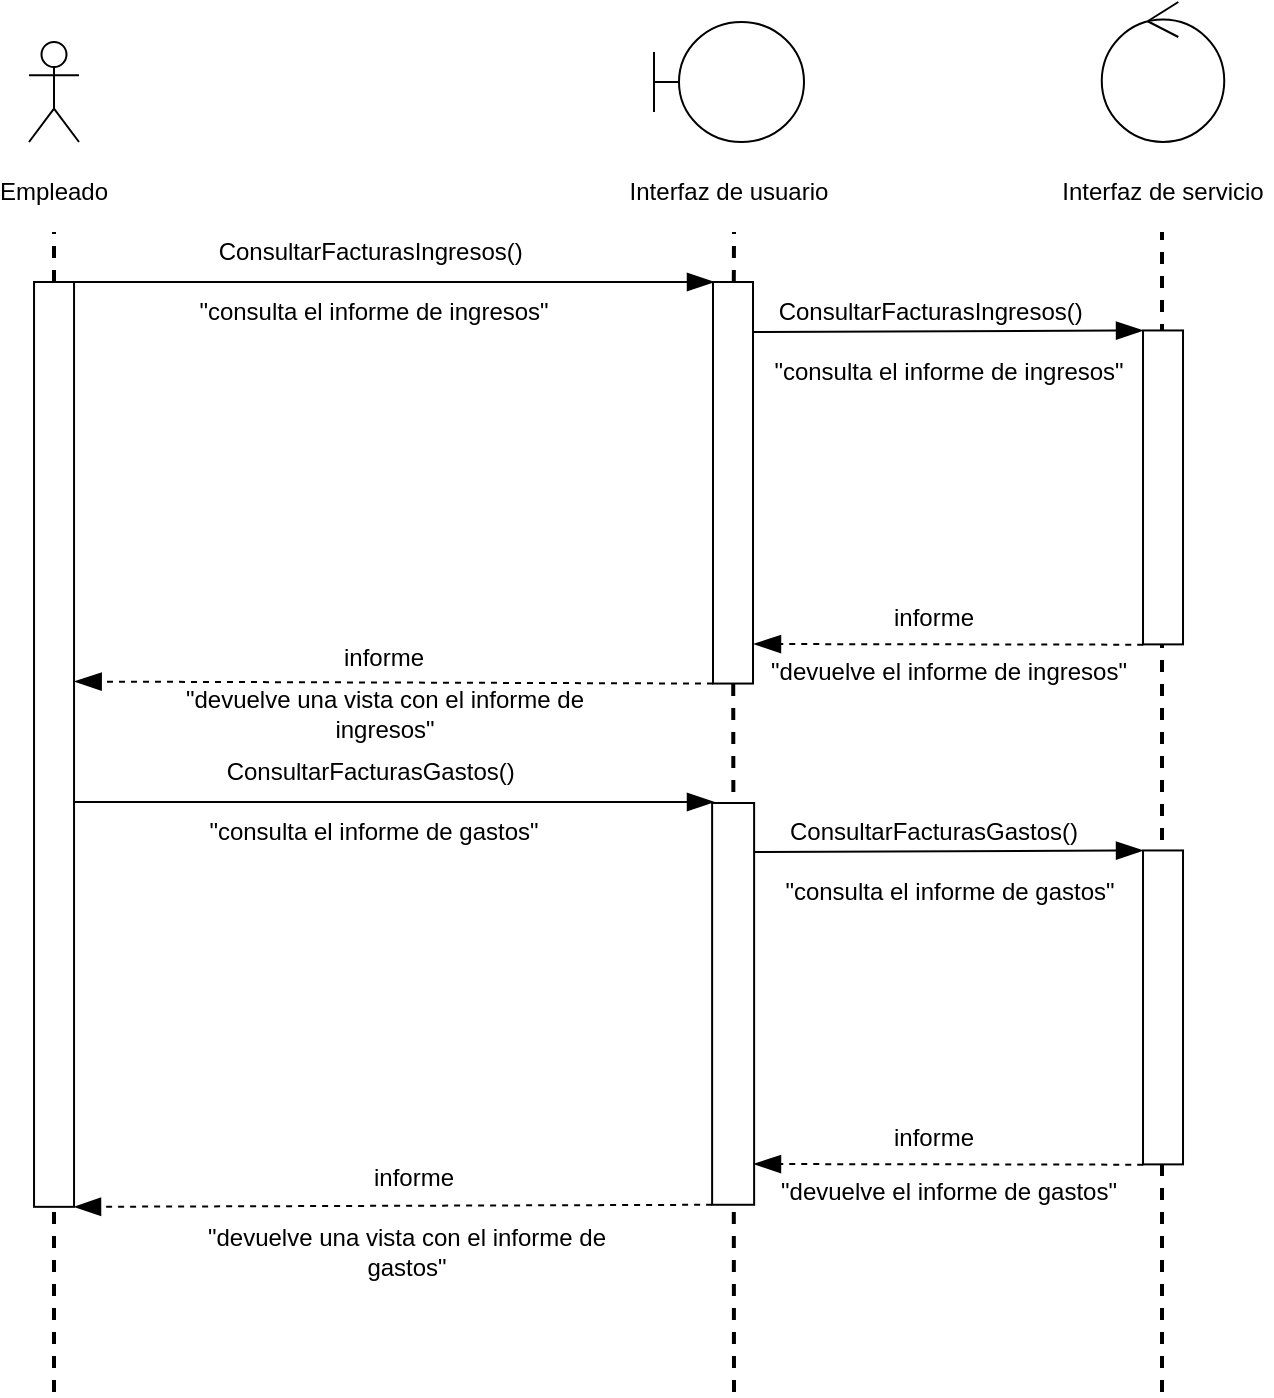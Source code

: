 <mxfile version="14.2.7" type="device"><diagram id="1qmKBlpoXgrcxfvQ_u8o" name="Page-1"><mxGraphModel dx="1822" dy="763" grid="0" gridSize="10" guides="1" tooltips="1" connect="1" arrows="1" fold="1" page="0" pageScale="1" pageWidth="827" pageHeight="1169" math="0" shadow="0"><root><mxCell id="0"/><mxCell id="1" parent="0"/><mxCell id="NJAteWP8aEL5vuaCSPf6-16" value="" style="group" parent="1" vertex="1" connectable="0"><mxGeometry x="440" y="25" width="109" height="105" as="geometry"/></mxCell><mxCell id="NJAteWP8aEL5vuaCSPf6-3" value="" style="ellipse;shape=umlControl;whiteSpace=wrap;html=1;" parent="NJAteWP8aEL5vuaCSPf6-16" vertex="1"><mxGeometry x="23.88" width="61.25" height="70" as="geometry"/></mxCell><mxCell id="NJAteWP8aEL5vuaCSPf6-8" value="Interfaz de servicio" style="text;html=1;strokeColor=none;fillColor=none;align=center;verticalAlign=middle;whiteSpace=wrap;rounded=0;fontColor=none;" parent="NJAteWP8aEL5vuaCSPf6-16" vertex="1"><mxGeometry y="85" width="109" height="20" as="geometry"/></mxCell><mxCell id="NJAteWP8aEL5vuaCSPf6-17" value="" style="group" parent="1" vertex="1" connectable="0"><mxGeometry x="240" y="35" width="130" height="95" as="geometry"/></mxCell><mxCell id="NJAteWP8aEL5vuaCSPf6-2" value="" style="shape=umlBoundary;whiteSpace=wrap;html=1;" parent="NJAteWP8aEL5vuaCSPf6-17" vertex="1"><mxGeometry width="75" height="60" as="geometry"/></mxCell><mxCell id="NJAteWP8aEL5vuaCSPf6-7" value="Interfaz de usuario" style="text;html=1;strokeColor=none;fillColor=none;align=center;verticalAlign=middle;whiteSpace=wrap;rounded=0;fontColor=none;" parent="NJAteWP8aEL5vuaCSPf6-17" vertex="1"><mxGeometry x="-18.75" y="75" width="112.5" height="20" as="geometry"/></mxCell><mxCell id="NJAteWP8aEL5vuaCSPf6-20" value="" style="endArrow=none;dashed=1;html=1;fontColor=none;strokeWidth=2;" parent="1" source="NJAteWP8aEL5vuaCSPf6-30" edge="1"><mxGeometry width="50" height="50" relative="1" as="geometry"><mxPoint x="280" y="884" as="sourcePoint"/><mxPoint x="280" y="140" as="targetPoint"/></mxGeometry></mxCell><mxCell id="NJAteWP8aEL5vuaCSPf6-21" value="" style="endArrow=none;dashed=1;html=1;fontColor=none;strokeWidth=2;" parent="1" edge="1"><mxGeometry width="50" height="50" relative="1" as="geometry"><mxPoint x="494" y="720" as="sourcePoint"/><mxPoint x="494" y="140" as="targetPoint"/></mxGeometry></mxCell><mxCell id="NJAteWP8aEL5vuaCSPf6-25" value="" style="group" parent="1" vertex="1" connectable="0"><mxGeometry x="-80" y="45" width="40" height="85" as="geometry"/></mxCell><mxCell id="NJAteWP8aEL5vuaCSPf6-26" value="Actor" style="shape=umlActor;verticalLabelPosition=bottom;verticalAlign=top;html=1;outlineConnect=0;noLabel=1;fontColor=none;" parent="NJAteWP8aEL5vuaCSPf6-25" vertex="1"><mxGeometry x="7.5" width="25" height="50" as="geometry"/></mxCell><mxCell id="NJAteWP8aEL5vuaCSPf6-27" value="Empleado" style="text;html=1;strokeColor=none;fillColor=none;align=center;verticalAlign=middle;whiteSpace=wrap;rounded=0;fontColor=none;" parent="NJAteWP8aEL5vuaCSPf6-25" vertex="1"><mxGeometry y="65" width="40" height="20" as="geometry"/></mxCell><mxCell id="NJAteWP8aEL5vuaCSPf6-28" value="" style="endArrow=none;dashed=1;html=1;fontColor=none;strokeWidth=2;" parent="1" source="NJAteWP8aEL5vuaCSPf6-24" edge="1"><mxGeometry width="50" height="50" relative="1" as="geometry"><mxPoint x="-60" y="884" as="sourcePoint"/><mxPoint x="-60" y="140" as="targetPoint"/></mxGeometry></mxCell><mxCell id="NJAteWP8aEL5vuaCSPf6-24" value="" style="rounded=0;whiteSpace=wrap;html=1;fontColor=none;rotation=90;" parent="1" vertex="1"><mxGeometry x="-291.19" y="386.21" width="462.42" height="20" as="geometry"/></mxCell><mxCell id="NJAteWP8aEL5vuaCSPf6-29" value="" style="endArrow=none;dashed=1;html=1;fontColor=none;strokeWidth=2;" parent="1" target="NJAteWP8aEL5vuaCSPf6-24" edge="1"><mxGeometry width="50" height="50" relative="1" as="geometry"><mxPoint x="-60" y="720" as="sourcePoint"/><mxPoint x="-60.0" y="140" as="targetPoint"/></mxGeometry></mxCell><mxCell id="NJAteWP8aEL5vuaCSPf6-30" value="" style="rounded=0;whiteSpace=wrap;html=1;fontColor=none;rotation=90;" parent="1" vertex="1"><mxGeometry x="179.12" y="255.39" width="200.77" height="20" as="geometry"/></mxCell><mxCell id="NJAteWP8aEL5vuaCSPf6-31" value="" style="endArrow=none;dashed=1;html=1;fontColor=none;strokeWidth=2;" parent="1" target="NJAteWP8aEL5vuaCSPf6-30" edge="1"><mxGeometry width="50" height="50" relative="1" as="geometry"><mxPoint x="280" y="720" as="sourcePoint"/><mxPoint x="280" y="140" as="targetPoint"/></mxGeometry></mxCell><mxCell id="NJAteWP8aEL5vuaCSPf6-32" value="" style="endArrow=blockThin;html=1;strokeWidth=1;fontColor=none;endFill=1;endSize=11;" parent="1" edge="1"><mxGeometry width="50" height="50" relative="1" as="geometry"><mxPoint x="-50" y="165" as="sourcePoint"/><mxPoint x="270" y="165" as="targetPoint"/></mxGeometry></mxCell><mxCell id="tJflDgzkko5D9vu5rmik-2" value="ConsultarFacturasIngresos()&amp;nbsp;" style="text;html=1;strokeColor=none;fillColor=none;align=center;verticalAlign=middle;whiteSpace=wrap;rounded=0;" parent="1" vertex="1"><mxGeometry x="80" y="140" width="40" height="20" as="geometry"/></mxCell><mxCell id="tJflDgzkko5D9vu5rmik-3" value="" style="rounded=0;whiteSpace=wrap;html=1;fontColor=none;rotation=90;" parent="1" vertex="1"><mxGeometry x="416.03" y="257.71" width="156.96" height="20" as="geometry"/></mxCell><mxCell id="tJflDgzkko5D9vu5rmik-4" value="" style="endArrow=blockThin;html=1;strokeWidth=1;fontColor=none;endFill=1;endSize=11;entryX=0;entryY=1;entryDx=0;entryDy=0;" parent="1" target="tJflDgzkko5D9vu5rmik-3" edge="1"><mxGeometry width="50" height="50" relative="1" as="geometry"><mxPoint x="290" y="190" as="sourcePoint"/><mxPoint x="485" y="189" as="targetPoint"/></mxGeometry></mxCell><mxCell id="RHaZY1qRToZjezPCcBVS-27" value="" style="endArrow=blockThin;html=1;exitX=1;exitY=1;exitDx=0;exitDy=0;endFill=1;dashed=1;endSize=11;" parent="1" edge="1"><mxGeometry width="50" height="50" relative="1" as="geometry"><mxPoint x="484.625" y="346.345" as="sourcePoint"/><mxPoint x="290" y="346" as="targetPoint"/></mxGeometry></mxCell><mxCell id="RHaZY1qRToZjezPCcBVS-28" value="informe" style="text;html=1;strokeColor=none;fillColor=none;align=center;verticalAlign=middle;whiteSpace=wrap;rounded=0;" parent="1" vertex="1"><mxGeometry x="360" y="323.45" width="40" height="20" as="geometry"/></mxCell><mxCell id="RHaZY1qRToZjezPCcBVS-31" value="" style="endArrow=blockThin;html=1;exitX=1;exitY=1;exitDx=0;exitDy=0;endFill=1;dashed=1;entryX=0.432;entryY=-0.016;entryDx=0;entryDy=0;endSize=11;entryPerimeter=0;" parent="1" source="NJAteWP8aEL5vuaCSPf6-30" target="NJAteWP8aEL5vuaCSPf6-24" edge="1"><mxGeometry width="50" height="50" relative="1" as="geometry"><mxPoint x="274.5" y="367.95" as="sourcePoint"/><mxPoint x="-45.0" y="367.95" as="targetPoint"/></mxGeometry></mxCell><mxCell id="RHaZY1qRToZjezPCcBVS-32" value="informe" style="text;html=1;strokeColor=none;fillColor=none;align=center;verticalAlign=middle;whiteSpace=wrap;rounded=0;" parent="1" vertex="1"><mxGeometry x="85" y="343.45" width="40" height="20" as="geometry"/></mxCell><mxCell id="oHjO3yElb4nrcH2szzO1-1" value="ConsultarFacturasIngresos()&amp;nbsp;" style="text;html=1;strokeColor=none;fillColor=none;align=center;verticalAlign=middle;whiteSpace=wrap;rounded=0;" parent="1" vertex="1"><mxGeometry x="360" y="170" width="40" height="20" as="geometry"/></mxCell><mxCell id="oHjO3yElb4nrcH2szzO1-4" value="" style="rounded=0;whiteSpace=wrap;html=1;fontColor=none;rotation=90;" parent="1" vertex="1"><mxGeometry x="179.12" y="515.44" width="200.88" height="21" as="geometry"/></mxCell><mxCell id="oHjO3yElb4nrcH2szzO1-5" value="" style="endArrow=blockThin;html=1;strokeWidth=1;fontColor=none;endFill=1;endSize=11;" parent="1" edge="1"><mxGeometry width="50" height="50" relative="1" as="geometry"><mxPoint x="-50.0" y="425" as="sourcePoint"/><mxPoint x="270" y="425" as="targetPoint"/></mxGeometry></mxCell><mxCell id="oHjO3yElb4nrcH2szzO1-6" value="ConsultarFacturasGastos()&amp;nbsp;" style="text;html=1;strokeColor=none;fillColor=none;align=center;verticalAlign=middle;whiteSpace=wrap;rounded=0;" parent="1" vertex="1"><mxGeometry x="80" y="400" width="40" height="20" as="geometry"/></mxCell><mxCell id="oHjO3yElb4nrcH2szzO1-7" value="" style="rounded=0;whiteSpace=wrap;html=1;fontColor=none;rotation=90;" parent="1" vertex="1"><mxGeometry x="416.03" y="517.71" width="156.96" height="20" as="geometry"/></mxCell><mxCell id="oHjO3yElb4nrcH2szzO1-8" value="" style="endArrow=blockThin;html=1;strokeWidth=1;fontColor=none;endFill=1;endSize=11;entryX=0;entryY=1;entryDx=0;entryDy=0;" parent="1" target="oHjO3yElb4nrcH2szzO1-7" edge="1"><mxGeometry width="50" height="50" relative="1" as="geometry"><mxPoint x="290" y="450" as="sourcePoint"/><mxPoint x="485" y="449" as="targetPoint"/></mxGeometry></mxCell><mxCell id="oHjO3yElb4nrcH2szzO1-18" value="" style="endArrow=blockThin;html=1;exitX=1;exitY=1;exitDx=0;exitDy=0;endFill=1;dashed=1;endSize=11;" parent="1" edge="1"><mxGeometry width="50" height="50" relative="1" as="geometry"><mxPoint x="484.625" y="606.345" as="sourcePoint"/><mxPoint x="290" y="606.0" as="targetPoint"/></mxGeometry></mxCell><mxCell id="oHjO3yElb4nrcH2szzO1-19" value="informe" style="text;html=1;strokeColor=none;fillColor=none;align=center;verticalAlign=middle;whiteSpace=wrap;rounded=0;" parent="1" vertex="1"><mxGeometry x="360" y="583.45" width="40" height="20" as="geometry"/></mxCell><mxCell id="oHjO3yElb4nrcH2szzO1-20" value="" style="endArrow=blockThin;html=1;exitX=1;exitY=1;exitDx=0;exitDy=0;endFill=1;dashed=1;entryX=1;entryY=0;entryDx=0;entryDy=0;endSize=11;" parent="1" source="oHjO3yElb4nrcH2szzO1-4" target="NJAteWP8aEL5vuaCSPf6-24" edge="1"><mxGeometry width="50" height="50" relative="1" as="geometry"><mxPoint x="274.5" y="627.95" as="sourcePoint"/><mxPoint x="-49.67" y="628.132" as="targetPoint"/></mxGeometry></mxCell><mxCell id="oHjO3yElb4nrcH2szzO1-21" value="informe" style="text;html=1;strokeColor=none;fillColor=none;align=center;verticalAlign=middle;whiteSpace=wrap;rounded=0;" parent="1" vertex="1"><mxGeometry x="100" y="603.45" width="40" height="20" as="geometry"/></mxCell><mxCell id="oHjO3yElb4nrcH2szzO1-23" value="ConsultarFacturasGastos() " style="text;html=1;strokeColor=none;fillColor=none;align=center;verticalAlign=middle;whiteSpace=wrap;rounded=0;" parent="1" vertex="1"><mxGeometry x="360" y="430" width="40" height="20" as="geometry"/></mxCell><mxCell id="29_VkoIXXzmsZk2EG-Yc-1" value="&quot;consulta el informe de ingresos&quot;" style="text;html=1;strokeColor=none;fillColor=none;align=center;verticalAlign=middle;whiteSpace=wrap;rounded=0;" vertex="1" parent="1"><mxGeometry x="-5" y="170" width="210" height="20" as="geometry"/></mxCell><mxCell id="29_VkoIXXzmsZk2EG-Yc-2" value="&quot;consulta el informe de ingresos&quot;" style="text;html=1;strokeColor=none;fillColor=none;align=center;verticalAlign=middle;whiteSpace=wrap;rounded=0;" vertex="1" parent="1"><mxGeometry x="290" y="200" width="195" height="20" as="geometry"/></mxCell><mxCell id="29_VkoIXXzmsZk2EG-Yc-3" value="&quot;devuelve el informe de ingresos&quot;" style="text;html=1;strokeColor=none;fillColor=none;align=center;verticalAlign=middle;whiteSpace=wrap;rounded=0;" vertex="1" parent="1"><mxGeometry x="290" y="350" width="195" height="20" as="geometry"/></mxCell><mxCell id="29_VkoIXXzmsZk2EG-Yc-4" value="&quot;devuelve una vista con el informe de ingresos&quot;" style="text;html=1;strokeColor=none;fillColor=none;align=center;verticalAlign=middle;whiteSpace=wrap;rounded=0;" vertex="1" parent="1"><mxGeometry x="-11.25" y="371" width="232.5" height="20" as="geometry"/></mxCell><mxCell id="29_VkoIXXzmsZk2EG-Yc-5" value="&quot;devuelve el informe de gastos&quot;" style="text;html=1;strokeColor=none;fillColor=none;align=center;verticalAlign=middle;whiteSpace=wrap;rounded=0;" vertex="1" parent="1"><mxGeometry x="290" y="610" width="195" height="20" as="geometry"/></mxCell><mxCell id="29_VkoIXXzmsZk2EG-Yc-6" value="&quot;devuelve una vista con el informe de gastos&quot;" style="text;html=1;strokeColor=none;fillColor=none;align=center;verticalAlign=middle;whiteSpace=wrap;rounded=0;" vertex="1" parent="1"><mxGeometry y="640" width="232.5" height="20" as="geometry"/></mxCell><mxCell id="29_VkoIXXzmsZk2EG-Yc-7" value="&quot;consulta el informe de gastos&quot;" style="text;html=1;strokeColor=none;fillColor=none;align=center;verticalAlign=middle;whiteSpace=wrap;rounded=0;" vertex="1" parent="1"><mxGeometry x="-5" y="430" width="210" height="20" as="geometry"/></mxCell><mxCell id="29_VkoIXXzmsZk2EG-Yc-8" value="&quot;consulta el informe de gastos&quot;" style="text;html=1;strokeColor=none;fillColor=none;align=center;verticalAlign=middle;whiteSpace=wrap;rounded=0;" vertex="1" parent="1"><mxGeometry x="282.5" y="460" width="210" height="20" as="geometry"/></mxCell></root></mxGraphModel></diagram></mxfile>